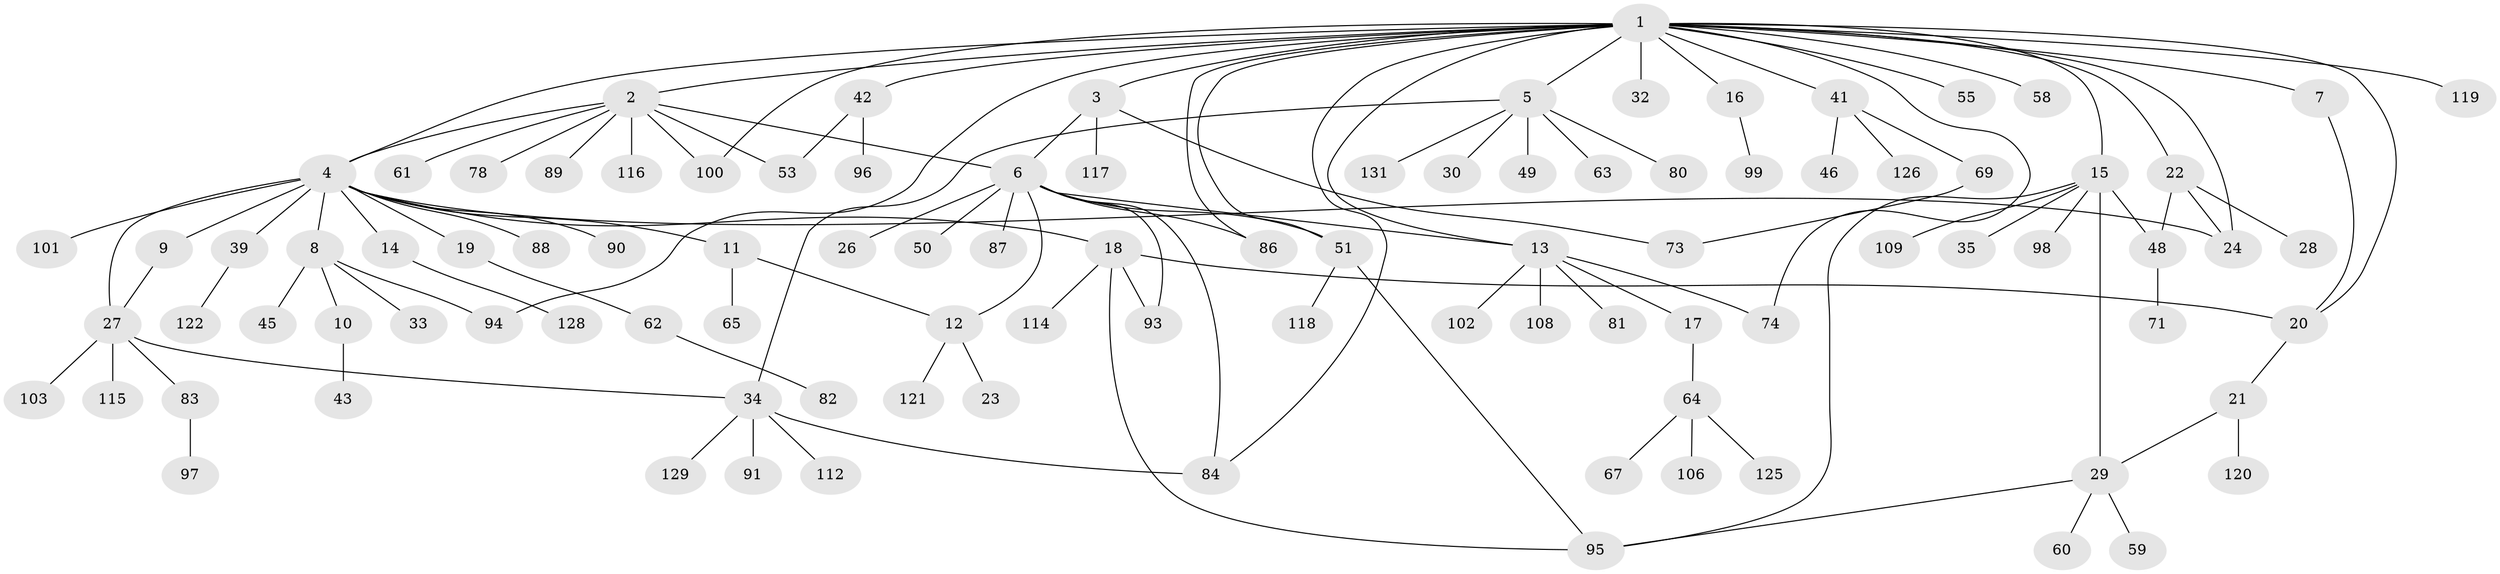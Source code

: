 // original degree distribution, {25: 0.007633587786259542, 9: 0.007633587786259542, 5: 0.04580152671755725, 15: 0.007633587786259542, 7: 0.007633587786259542, 12: 0.007633587786259542, 3: 0.08396946564885496, 6: 0.022900763358778626, 2: 0.19083969465648856, 4: 0.04580152671755725, 8: 0.015267175572519083, 1: 0.5572519083969466}
// Generated by graph-tools (version 1.1) at 2025/41/03/06/25 10:41:46]
// undirected, 99 vertices, 123 edges
graph export_dot {
graph [start="1"]
  node [color=gray90,style=filled];
  1 [super="+36"];
  2 [super="+77"];
  3 [super="+38"];
  4 [super="+68"];
  5 [super="+25"];
  6 [super="+56"];
  7 [super="+47"];
  8 [super="+40"];
  9 [super="+37"];
  10;
  11 [super="+44"];
  12;
  13 [super="+57"];
  14 [super="+52"];
  15 [super="+111"];
  16;
  17;
  18 [super="+76"];
  19;
  20;
  21 [super="+54"];
  22;
  23;
  24 [super="+92"];
  26;
  27 [super="+31"];
  28;
  29 [super="+70"];
  30;
  32;
  33;
  34 [super="+79"];
  35;
  39 [super="+85"];
  41 [super="+113"];
  42;
  43;
  45;
  46;
  48 [super="+110"];
  49;
  50;
  51 [super="+107"];
  53 [super="+66"];
  55;
  58;
  59;
  60;
  61;
  62 [super="+75"];
  63;
  64 [super="+72"];
  65;
  67;
  69 [super="+105"];
  71;
  73;
  74;
  78;
  80;
  81;
  82;
  83;
  84;
  86 [super="+124"];
  87;
  88;
  89;
  90;
  91;
  93;
  94 [super="+123"];
  95;
  96;
  97;
  98;
  99 [super="+104"];
  100 [super="+127"];
  101;
  102;
  103;
  106;
  108;
  109;
  112;
  114;
  115;
  116;
  117;
  118;
  119;
  120;
  121;
  122;
  125;
  126;
  128;
  129 [super="+130"];
  131;
  1 -- 2;
  1 -- 3;
  1 -- 4;
  1 -- 5;
  1 -- 7;
  1 -- 13;
  1 -- 15;
  1 -- 16;
  1 -- 20;
  1 -- 22;
  1 -- 24;
  1 -- 32;
  1 -- 41;
  1 -- 42;
  1 -- 51;
  1 -- 55;
  1 -- 58;
  1 -- 74;
  1 -- 84;
  1 -- 94;
  1 -- 100;
  1 -- 119;
  1 -- 86;
  2 -- 4;
  2 -- 6;
  2 -- 61;
  2 -- 78;
  2 -- 89;
  2 -- 116;
  2 -- 53;
  2 -- 100;
  3 -- 6;
  3 -- 73;
  3 -- 117;
  4 -- 8;
  4 -- 9;
  4 -- 11;
  4 -- 14;
  4 -- 18;
  4 -- 19;
  4 -- 27;
  4 -- 39;
  4 -- 88;
  4 -- 90;
  4 -- 101;
  4 -- 24;
  5 -- 30;
  5 -- 34;
  5 -- 49;
  5 -- 63;
  5 -- 80;
  5 -- 131;
  6 -- 12;
  6 -- 13;
  6 -- 26;
  6 -- 50;
  6 -- 51;
  6 -- 84;
  6 -- 86;
  6 -- 87;
  6 -- 93;
  7 -- 20;
  8 -- 10;
  8 -- 33;
  8 -- 45;
  8 -- 94;
  9 -- 27;
  10 -- 43;
  11 -- 12;
  11 -- 65;
  12 -- 23;
  12 -- 121;
  13 -- 17;
  13 -- 74;
  13 -- 81;
  13 -- 102;
  13 -- 108;
  14 -- 128;
  15 -- 29;
  15 -- 35;
  15 -- 48;
  15 -- 95;
  15 -- 98;
  15 -- 109;
  16 -- 99;
  17 -- 64;
  18 -- 20;
  18 -- 95;
  18 -- 114;
  18 -- 93;
  19 -- 62;
  20 -- 21;
  21 -- 29;
  21 -- 120;
  22 -- 28;
  22 -- 48;
  22 -- 24;
  27 -- 83;
  27 -- 103;
  27 -- 115;
  27 -- 34;
  29 -- 59;
  29 -- 60;
  29 -- 95;
  34 -- 91;
  34 -- 112;
  34 -- 129;
  34 -- 84;
  39 -- 122;
  41 -- 46;
  41 -- 69;
  41 -- 126;
  42 -- 53;
  42 -- 96;
  48 -- 71;
  51 -- 95;
  51 -- 118;
  62 -- 82;
  64 -- 67;
  64 -- 106;
  64 -- 125;
  69 -- 73;
  83 -- 97;
}
